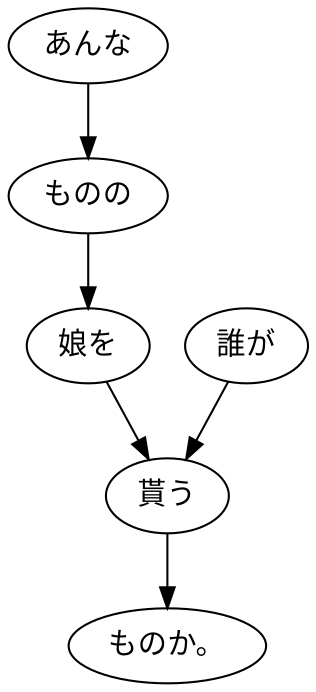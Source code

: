 digraph graph2025 {
	node0 [label="あんな"];
	node1 [label="ものの"];
	node2 [label="娘を"];
	node3 [label="誰が"];
	node4 [label="貰う"];
	node5 [label="ものか。"];
	node0 -> node1;
	node1 -> node2;
	node2 -> node4;
	node3 -> node4;
	node4 -> node5;
}
